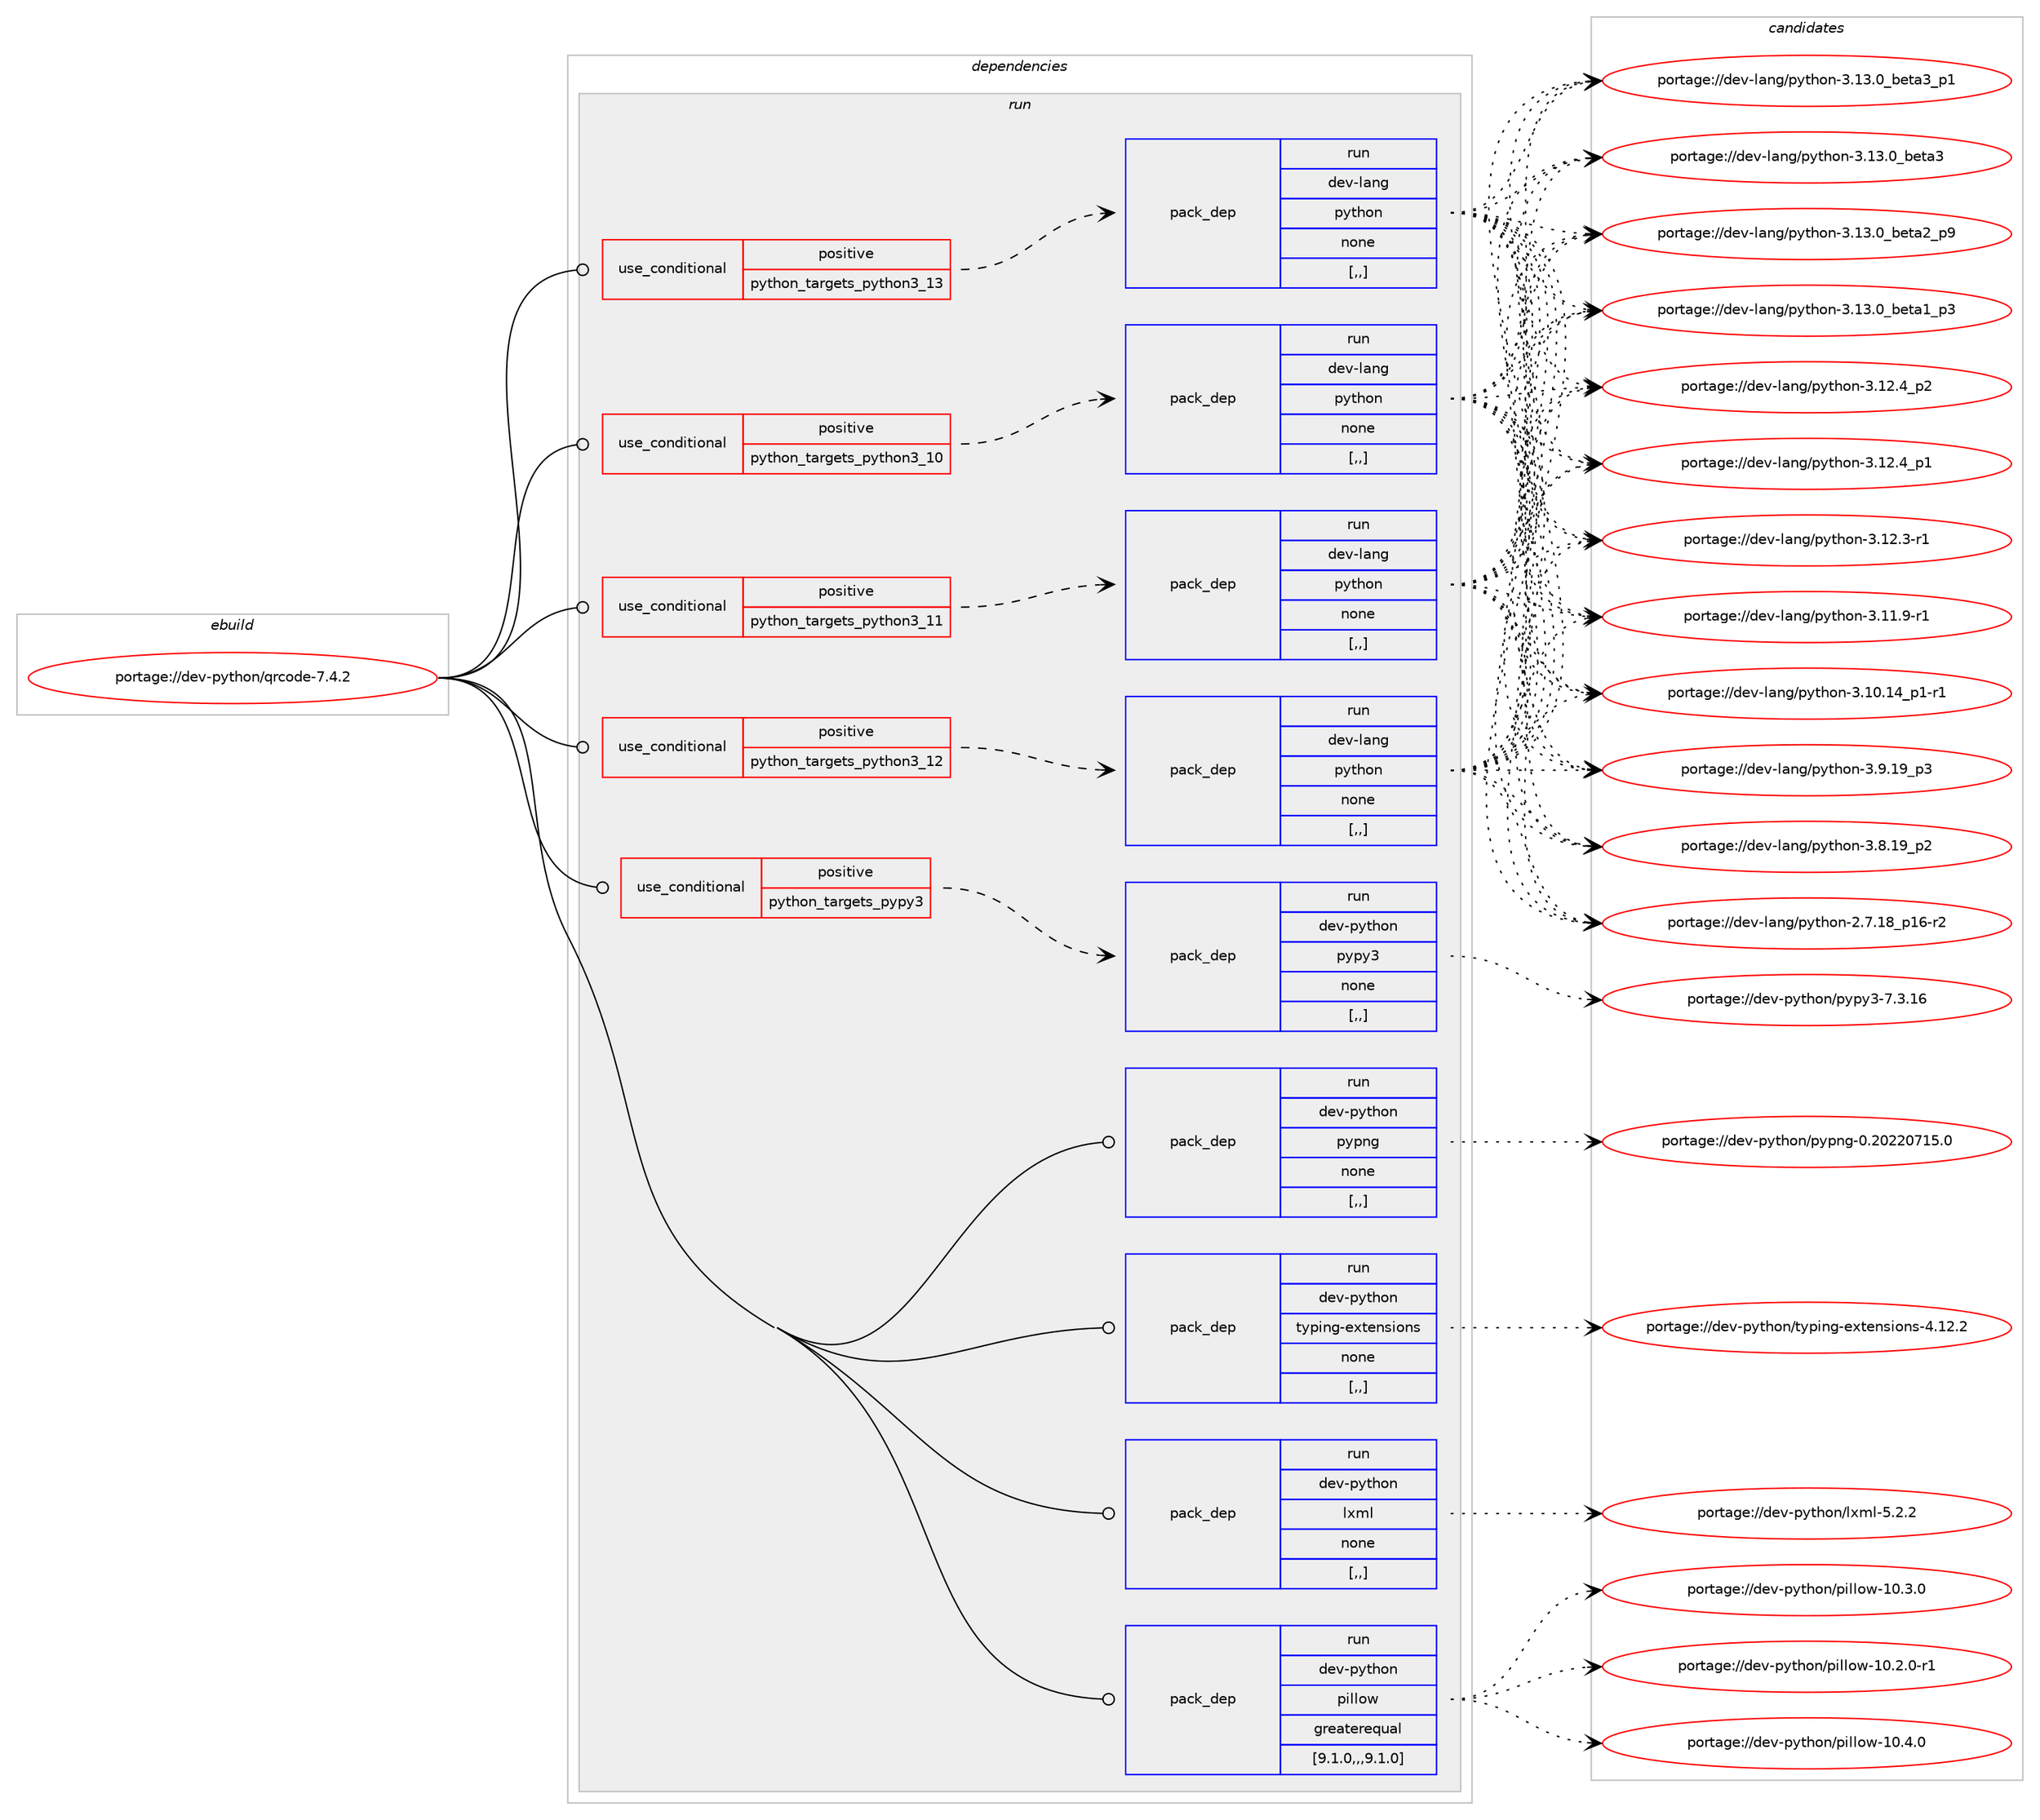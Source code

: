 digraph prolog {

# *************
# Graph options
# *************

newrank=true;
concentrate=true;
compound=true;
graph [rankdir=LR,fontname=Helvetica,fontsize=10,ranksep=1.5];#, ranksep=2.5, nodesep=0.2];
edge  [arrowhead=vee];
node  [fontname=Helvetica,fontsize=10];

# **********
# The ebuild
# **********

subgraph cluster_leftcol {
color=gray;
label=<<i>ebuild</i>>;
id [label="portage://dev-python/qrcode-7.4.2", color=red, width=4, href="../dev-python/qrcode-7.4.2.svg"];
}

# ****************
# The dependencies
# ****************

subgraph cluster_midcol {
color=gray;
label=<<i>dependencies</i>>;
subgraph cluster_compile {
fillcolor="#eeeeee";
style=filled;
label=<<i>compile</i>>;
}
subgraph cluster_compileandrun {
fillcolor="#eeeeee";
style=filled;
label=<<i>compile and run</i>>;
}
subgraph cluster_run {
fillcolor="#eeeeee";
style=filled;
label=<<i>run</i>>;
subgraph cond38579 {
dependency160795 [label=<<TABLE BORDER="0" CELLBORDER="1" CELLSPACING="0" CELLPADDING="4"><TR><TD ROWSPAN="3" CELLPADDING="10">use_conditional</TD></TR><TR><TD>positive</TD></TR><TR><TD>python_targets_pypy3</TD></TR></TABLE>>, shape=none, color=red];
subgraph pack120944 {
dependency160796 [label=<<TABLE BORDER="0" CELLBORDER="1" CELLSPACING="0" CELLPADDING="4" WIDTH="220"><TR><TD ROWSPAN="6" CELLPADDING="30">pack_dep</TD></TR><TR><TD WIDTH="110">run</TD></TR><TR><TD>dev-python</TD></TR><TR><TD>pypy3</TD></TR><TR><TD>none</TD></TR><TR><TD>[,,]</TD></TR></TABLE>>, shape=none, color=blue];
}
dependency160795:e -> dependency160796:w [weight=20,style="dashed",arrowhead="vee"];
}
id:e -> dependency160795:w [weight=20,style="solid",arrowhead="odot"];
subgraph cond38580 {
dependency160797 [label=<<TABLE BORDER="0" CELLBORDER="1" CELLSPACING="0" CELLPADDING="4"><TR><TD ROWSPAN="3" CELLPADDING="10">use_conditional</TD></TR><TR><TD>positive</TD></TR><TR><TD>python_targets_python3_10</TD></TR></TABLE>>, shape=none, color=red];
subgraph pack120945 {
dependency160798 [label=<<TABLE BORDER="0" CELLBORDER="1" CELLSPACING="0" CELLPADDING="4" WIDTH="220"><TR><TD ROWSPAN="6" CELLPADDING="30">pack_dep</TD></TR><TR><TD WIDTH="110">run</TD></TR><TR><TD>dev-lang</TD></TR><TR><TD>python</TD></TR><TR><TD>none</TD></TR><TR><TD>[,,]</TD></TR></TABLE>>, shape=none, color=blue];
}
dependency160797:e -> dependency160798:w [weight=20,style="dashed",arrowhead="vee"];
}
id:e -> dependency160797:w [weight=20,style="solid",arrowhead="odot"];
subgraph cond38581 {
dependency160799 [label=<<TABLE BORDER="0" CELLBORDER="1" CELLSPACING="0" CELLPADDING="4"><TR><TD ROWSPAN="3" CELLPADDING="10">use_conditional</TD></TR><TR><TD>positive</TD></TR><TR><TD>python_targets_python3_11</TD></TR></TABLE>>, shape=none, color=red];
subgraph pack120946 {
dependency160800 [label=<<TABLE BORDER="0" CELLBORDER="1" CELLSPACING="0" CELLPADDING="4" WIDTH="220"><TR><TD ROWSPAN="6" CELLPADDING="30">pack_dep</TD></TR><TR><TD WIDTH="110">run</TD></TR><TR><TD>dev-lang</TD></TR><TR><TD>python</TD></TR><TR><TD>none</TD></TR><TR><TD>[,,]</TD></TR></TABLE>>, shape=none, color=blue];
}
dependency160799:e -> dependency160800:w [weight=20,style="dashed",arrowhead="vee"];
}
id:e -> dependency160799:w [weight=20,style="solid",arrowhead="odot"];
subgraph cond38582 {
dependency160801 [label=<<TABLE BORDER="0" CELLBORDER="1" CELLSPACING="0" CELLPADDING="4"><TR><TD ROWSPAN="3" CELLPADDING="10">use_conditional</TD></TR><TR><TD>positive</TD></TR><TR><TD>python_targets_python3_12</TD></TR></TABLE>>, shape=none, color=red];
subgraph pack120947 {
dependency160802 [label=<<TABLE BORDER="0" CELLBORDER="1" CELLSPACING="0" CELLPADDING="4" WIDTH="220"><TR><TD ROWSPAN="6" CELLPADDING="30">pack_dep</TD></TR><TR><TD WIDTH="110">run</TD></TR><TR><TD>dev-lang</TD></TR><TR><TD>python</TD></TR><TR><TD>none</TD></TR><TR><TD>[,,]</TD></TR></TABLE>>, shape=none, color=blue];
}
dependency160801:e -> dependency160802:w [weight=20,style="dashed",arrowhead="vee"];
}
id:e -> dependency160801:w [weight=20,style="solid",arrowhead="odot"];
subgraph cond38583 {
dependency160803 [label=<<TABLE BORDER="0" CELLBORDER="1" CELLSPACING="0" CELLPADDING="4"><TR><TD ROWSPAN="3" CELLPADDING="10">use_conditional</TD></TR><TR><TD>positive</TD></TR><TR><TD>python_targets_python3_13</TD></TR></TABLE>>, shape=none, color=red];
subgraph pack120948 {
dependency160804 [label=<<TABLE BORDER="0" CELLBORDER="1" CELLSPACING="0" CELLPADDING="4" WIDTH="220"><TR><TD ROWSPAN="6" CELLPADDING="30">pack_dep</TD></TR><TR><TD WIDTH="110">run</TD></TR><TR><TD>dev-lang</TD></TR><TR><TD>python</TD></TR><TR><TD>none</TD></TR><TR><TD>[,,]</TD></TR></TABLE>>, shape=none, color=blue];
}
dependency160803:e -> dependency160804:w [weight=20,style="dashed",arrowhead="vee"];
}
id:e -> dependency160803:w [weight=20,style="solid",arrowhead="odot"];
subgraph pack120949 {
dependency160805 [label=<<TABLE BORDER="0" CELLBORDER="1" CELLSPACING="0" CELLPADDING="4" WIDTH="220"><TR><TD ROWSPAN="6" CELLPADDING="30">pack_dep</TD></TR><TR><TD WIDTH="110">run</TD></TR><TR><TD>dev-python</TD></TR><TR><TD>lxml</TD></TR><TR><TD>none</TD></TR><TR><TD>[,,]</TD></TR></TABLE>>, shape=none, color=blue];
}
id:e -> dependency160805:w [weight=20,style="solid",arrowhead="odot"];
subgraph pack120950 {
dependency160806 [label=<<TABLE BORDER="0" CELLBORDER="1" CELLSPACING="0" CELLPADDING="4" WIDTH="220"><TR><TD ROWSPAN="6" CELLPADDING="30">pack_dep</TD></TR><TR><TD WIDTH="110">run</TD></TR><TR><TD>dev-python</TD></TR><TR><TD>pillow</TD></TR><TR><TD>greaterequal</TD></TR><TR><TD>[9.1.0,,,9.1.0]</TD></TR></TABLE>>, shape=none, color=blue];
}
id:e -> dependency160806:w [weight=20,style="solid",arrowhead="odot"];
subgraph pack120951 {
dependency160807 [label=<<TABLE BORDER="0" CELLBORDER="1" CELLSPACING="0" CELLPADDING="4" WIDTH="220"><TR><TD ROWSPAN="6" CELLPADDING="30">pack_dep</TD></TR><TR><TD WIDTH="110">run</TD></TR><TR><TD>dev-python</TD></TR><TR><TD>pypng</TD></TR><TR><TD>none</TD></TR><TR><TD>[,,]</TD></TR></TABLE>>, shape=none, color=blue];
}
id:e -> dependency160807:w [weight=20,style="solid",arrowhead="odot"];
subgraph pack120952 {
dependency160808 [label=<<TABLE BORDER="0" CELLBORDER="1" CELLSPACING="0" CELLPADDING="4" WIDTH="220"><TR><TD ROWSPAN="6" CELLPADDING="30">pack_dep</TD></TR><TR><TD WIDTH="110">run</TD></TR><TR><TD>dev-python</TD></TR><TR><TD>typing-extensions</TD></TR><TR><TD>none</TD></TR><TR><TD>[,,]</TD></TR></TABLE>>, shape=none, color=blue];
}
id:e -> dependency160808:w [weight=20,style="solid",arrowhead="odot"];
}
}

# **************
# The candidates
# **************

subgraph cluster_choices {
rank=same;
color=gray;
label=<<i>candidates</i>>;

subgraph choice120944 {
color=black;
nodesep=1;
choice10010111845112121116104111110471121211121215145554651464954 [label="portage://dev-python/pypy3-7.3.16", color=red, width=4,href="../dev-python/pypy3-7.3.16.svg"];
dependency160796:e -> choice10010111845112121116104111110471121211121215145554651464954:w [style=dotted,weight="100"];
}
subgraph choice120945 {
color=black;
nodesep=1;
choice10010111845108971101034711212111610411111045514649514648959810111697519511249 [label="portage://dev-lang/python-3.13.0_beta3_p1", color=red, width=4,href="../dev-lang/python-3.13.0_beta3_p1.svg"];
choice1001011184510897110103471121211161041111104551464951464895981011169751 [label="portage://dev-lang/python-3.13.0_beta3", color=red, width=4,href="../dev-lang/python-3.13.0_beta3.svg"];
choice10010111845108971101034711212111610411111045514649514648959810111697509511257 [label="portage://dev-lang/python-3.13.0_beta2_p9", color=red, width=4,href="../dev-lang/python-3.13.0_beta2_p9.svg"];
choice10010111845108971101034711212111610411111045514649514648959810111697499511251 [label="portage://dev-lang/python-3.13.0_beta1_p3", color=red, width=4,href="../dev-lang/python-3.13.0_beta1_p3.svg"];
choice100101118451089711010347112121116104111110455146495046529511250 [label="portage://dev-lang/python-3.12.4_p2", color=red, width=4,href="../dev-lang/python-3.12.4_p2.svg"];
choice100101118451089711010347112121116104111110455146495046529511249 [label="portage://dev-lang/python-3.12.4_p1", color=red, width=4,href="../dev-lang/python-3.12.4_p1.svg"];
choice100101118451089711010347112121116104111110455146495046514511449 [label="portage://dev-lang/python-3.12.3-r1", color=red, width=4,href="../dev-lang/python-3.12.3-r1.svg"];
choice100101118451089711010347112121116104111110455146494946574511449 [label="portage://dev-lang/python-3.11.9-r1", color=red, width=4,href="../dev-lang/python-3.11.9-r1.svg"];
choice100101118451089711010347112121116104111110455146494846495295112494511449 [label="portage://dev-lang/python-3.10.14_p1-r1", color=red, width=4,href="../dev-lang/python-3.10.14_p1-r1.svg"];
choice100101118451089711010347112121116104111110455146574649579511251 [label="portage://dev-lang/python-3.9.19_p3", color=red, width=4,href="../dev-lang/python-3.9.19_p3.svg"];
choice100101118451089711010347112121116104111110455146564649579511250 [label="portage://dev-lang/python-3.8.19_p2", color=red, width=4,href="../dev-lang/python-3.8.19_p2.svg"];
choice100101118451089711010347112121116104111110455046554649569511249544511450 [label="portage://dev-lang/python-2.7.18_p16-r2", color=red, width=4,href="../dev-lang/python-2.7.18_p16-r2.svg"];
dependency160798:e -> choice10010111845108971101034711212111610411111045514649514648959810111697519511249:w [style=dotted,weight="100"];
dependency160798:e -> choice1001011184510897110103471121211161041111104551464951464895981011169751:w [style=dotted,weight="100"];
dependency160798:e -> choice10010111845108971101034711212111610411111045514649514648959810111697509511257:w [style=dotted,weight="100"];
dependency160798:e -> choice10010111845108971101034711212111610411111045514649514648959810111697499511251:w [style=dotted,weight="100"];
dependency160798:e -> choice100101118451089711010347112121116104111110455146495046529511250:w [style=dotted,weight="100"];
dependency160798:e -> choice100101118451089711010347112121116104111110455146495046529511249:w [style=dotted,weight="100"];
dependency160798:e -> choice100101118451089711010347112121116104111110455146495046514511449:w [style=dotted,weight="100"];
dependency160798:e -> choice100101118451089711010347112121116104111110455146494946574511449:w [style=dotted,weight="100"];
dependency160798:e -> choice100101118451089711010347112121116104111110455146494846495295112494511449:w [style=dotted,weight="100"];
dependency160798:e -> choice100101118451089711010347112121116104111110455146574649579511251:w [style=dotted,weight="100"];
dependency160798:e -> choice100101118451089711010347112121116104111110455146564649579511250:w [style=dotted,weight="100"];
dependency160798:e -> choice100101118451089711010347112121116104111110455046554649569511249544511450:w [style=dotted,weight="100"];
}
subgraph choice120946 {
color=black;
nodesep=1;
choice10010111845108971101034711212111610411111045514649514648959810111697519511249 [label="portage://dev-lang/python-3.13.0_beta3_p1", color=red, width=4,href="../dev-lang/python-3.13.0_beta3_p1.svg"];
choice1001011184510897110103471121211161041111104551464951464895981011169751 [label="portage://dev-lang/python-3.13.0_beta3", color=red, width=4,href="../dev-lang/python-3.13.0_beta3.svg"];
choice10010111845108971101034711212111610411111045514649514648959810111697509511257 [label="portage://dev-lang/python-3.13.0_beta2_p9", color=red, width=4,href="../dev-lang/python-3.13.0_beta2_p9.svg"];
choice10010111845108971101034711212111610411111045514649514648959810111697499511251 [label="portage://dev-lang/python-3.13.0_beta1_p3", color=red, width=4,href="../dev-lang/python-3.13.0_beta1_p3.svg"];
choice100101118451089711010347112121116104111110455146495046529511250 [label="portage://dev-lang/python-3.12.4_p2", color=red, width=4,href="../dev-lang/python-3.12.4_p2.svg"];
choice100101118451089711010347112121116104111110455146495046529511249 [label="portage://dev-lang/python-3.12.4_p1", color=red, width=4,href="../dev-lang/python-3.12.4_p1.svg"];
choice100101118451089711010347112121116104111110455146495046514511449 [label="portage://dev-lang/python-3.12.3-r1", color=red, width=4,href="../dev-lang/python-3.12.3-r1.svg"];
choice100101118451089711010347112121116104111110455146494946574511449 [label="portage://dev-lang/python-3.11.9-r1", color=red, width=4,href="../dev-lang/python-3.11.9-r1.svg"];
choice100101118451089711010347112121116104111110455146494846495295112494511449 [label="portage://dev-lang/python-3.10.14_p1-r1", color=red, width=4,href="../dev-lang/python-3.10.14_p1-r1.svg"];
choice100101118451089711010347112121116104111110455146574649579511251 [label="portage://dev-lang/python-3.9.19_p3", color=red, width=4,href="../dev-lang/python-3.9.19_p3.svg"];
choice100101118451089711010347112121116104111110455146564649579511250 [label="portage://dev-lang/python-3.8.19_p2", color=red, width=4,href="../dev-lang/python-3.8.19_p2.svg"];
choice100101118451089711010347112121116104111110455046554649569511249544511450 [label="portage://dev-lang/python-2.7.18_p16-r2", color=red, width=4,href="../dev-lang/python-2.7.18_p16-r2.svg"];
dependency160800:e -> choice10010111845108971101034711212111610411111045514649514648959810111697519511249:w [style=dotted,weight="100"];
dependency160800:e -> choice1001011184510897110103471121211161041111104551464951464895981011169751:w [style=dotted,weight="100"];
dependency160800:e -> choice10010111845108971101034711212111610411111045514649514648959810111697509511257:w [style=dotted,weight="100"];
dependency160800:e -> choice10010111845108971101034711212111610411111045514649514648959810111697499511251:w [style=dotted,weight="100"];
dependency160800:e -> choice100101118451089711010347112121116104111110455146495046529511250:w [style=dotted,weight="100"];
dependency160800:e -> choice100101118451089711010347112121116104111110455146495046529511249:w [style=dotted,weight="100"];
dependency160800:e -> choice100101118451089711010347112121116104111110455146495046514511449:w [style=dotted,weight="100"];
dependency160800:e -> choice100101118451089711010347112121116104111110455146494946574511449:w [style=dotted,weight="100"];
dependency160800:e -> choice100101118451089711010347112121116104111110455146494846495295112494511449:w [style=dotted,weight="100"];
dependency160800:e -> choice100101118451089711010347112121116104111110455146574649579511251:w [style=dotted,weight="100"];
dependency160800:e -> choice100101118451089711010347112121116104111110455146564649579511250:w [style=dotted,weight="100"];
dependency160800:e -> choice100101118451089711010347112121116104111110455046554649569511249544511450:w [style=dotted,weight="100"];
}
subgraph choice120947 {
color=black;
nodesep=1;
choice10010111845108971101034711212111610411111045514649514648959810111697519511249 [label="portage://dev-lang/python-3.13.0_beta3_p1", color=red, width=4,href="../dev-lang/python-3.13.0_beta3_p1.svg"];
choice1001011184510897110103471121211161041111104551464951464895981011169751 [label="portage://dev-lang/python-3.13.0_beta3", color=red, width=4,href="../dev-lang/python-3.13.0_beta3.svg"];
choice10010111845108971101034711212111610411111045514649514648959810111697509511257 [label="portage://dev-lang/python-3.13.0_beta2_p9", color=red, width=4,href="../dev-lang/python-3.13.0_beta2_p9.svg"];
choice10010111845108971101034711212111610411111045514649514648959810111697499511251 [label="portage://dev-lang/python-3.13.0_beta1_p3", color=red, width=4,href="../dev-lang/python-3.13.0_beta1_p3.svg"];
choice100101118451089711010347112121116104111110455146495046529511250 [label="portage://dev-lang/python-3.12.4_p2", color=red, width=4,href="../dev-lang/python-3.12.4_p2.svg"];
choice100101118451089711010347112121116104111110455146495046529511249 [label="portage://dev-lang/python-3.12.4_p1", color=red, width=4,href="../dev-lang/python-3.12.4_p1.svg"];
choice100101118451089711010347112121116104111110455146495046514511449 [label="portage://dev-lang/python-3.12.3-r1", color=red, width=4,href="../dev-lang/python-3.12.3-r1.svg"];
choice100101118451089711010347112121116104111110455146494946574511449 [label="portage://dev-lang/python-3.11.9-r1", color=red, width=4,href="../dev-lang/python-3.11.9-r1.svg"];
choice100101118451089711010347112121116104111110455146494846495295112494511449 [label="portage://dev-lang/python-3.10.14_p1-r1", color=red, width=4,href="../dev-lang/python-3.10.14_p1-r1.svg"];
choice100101118451089711010347112121116104111110455146574649579511251 [label="portage://dev-lang/python-3.9.19_p3", color=red, width=4,href="../dev-lang/python-3.9.19_p3.svg"];
choice100101118451089711010347112121116104111110455146564649579511250 [label="portage://dev-lang/python-3.8.19_p2", color=red, width=4,href="../dev-lang/python-3.8.19_p2.svg"];
choice100101118451089711010347112121116104111110455046554649569511249544511450 [label="portage://dev-lang/python-2.7.18_p16-r2", color=red, width=4,href="../dev-lang/python-2.7.18_p16-r2.svg"];
dependency160802:e -> choice10010111845108971101034711212111610411111045514649514648959810111697519511249:w [style=dotted,weight="100"];
dependency160802:e -> choice1001011184510897110103471121211161041111104551464951464895981011169751:w [style=dotted,weight="100"];
dependency160802:e -> choice10010111845108971101034711212111610411111045514649514648959810111697509511257:w [style=dotted,weight="100"];
dependency160802:e -> choice10010111845108971101034711212111610411111045514649514648959810111697499511251:w [style=dotted,weight="100"];
dependency160802:e -> choice100101118451089711010347112121116104111110455146495046529511250:w [style=dotted,weight="100"];
dependency160802:e -> choice100101118451089711010347112121116104111110455146495046529511249:w [style=dotted,weight="100"];
dependency160802:e -> choice100101118451089711010347112121116104111110455146495046514511449:w [style=dotted,weight="100"];
dependency160802:e -> choice100101118451089711010347112121116104111110455146494946574511449:w [style=dotted,weight="100"];
dependency160802:e -> choice100101118451089711010347112121116104111110455146494846495295112494511449:w [style=dotted,weight="100"];
dependency160802:e -> choice100101118451089711010347112121116104111110455146574649579511251:w [style=dotted,weight="100"];
dependency160802:e -> choice100101118451089711010347112121116104111110455146564649579511250:w [style=dotted,weight="100"];
dependency160802:e -> choice100101118451089711010347112121116104111110455046554649569511249544511450:w [style=dotted,weight="100"];
}
subgraph choice120948 {
color=black;
nodesep=1;
choice10010111845108971101034711212111610411111045514649514648959810111697519511249 [label="portage://dev-lang/python-3.13.0_beta3_p1", color=red, width=4,href="../dev-lang/python-3.13.0_beta3_p1.svg"];
choice1001011184510897110103471121211161041111104551464951464895981011169751 [label="portage://dev-lang/python-3.13.0_beta3", color=red, width=4,href="../dev-lang/python-3.13.0_beta3.svg"];
choice10010111845108971101034711212111610411111045514649514648959810111697509511257 [label="portage://dev-lang/python-3.13.0_beta2_p9", color=red, width=4,href="../dev-lang/python-3.13.0_beta2_p9.svg"];
choice10010111845108971101034711212111610411111045514649514648959810111697499511251 [label="portage://dev-lang/python-3.13.0_beta1_p3", color=red, width=4,href="../dev-lang/python-3.13.0_beta1_p3.svg"];
choice100101118451089711010347112121116104111110455146495046529511250 [label="portage://dev-lang/python-3.12.4_p2", color=red, width=4,href="../dev-lang/python-3.12.4_p2.svg"];
choice100101118451089711010347112121116104111110455146495046529511249 [label="portage://dev-lang/python-3.12.4_p1", color=red, width=4,href="../dev-lang/python-3.12.4_p1.svg"];
choice100101118451089711010347112121116104111110455146495046514511449 [label="portage://dev-lang/python-3.12.3-r1", color=red, width=4,href="../dev-lang/python-3.12.3-r1.svg"];
choice100101118451089711010347112121116104111110455146494946574511449 [label="portage://dev-lang/python-3.11.9-r1", color=red, width=4,href="../dev-lang/python-3.11.9-r1.svg"];
choice100101118451089711010347112121116104111110455146494846495295112494511449 [label="portage://dev-lang/python-3.10.14_p1-r1", color=red, width=4,href="../dev-lang/python-3.10.14_p1-r1.svg"];
choice100101118451089711010347112121116104111110455146574649579511251 [label="portage://dev-lang/python-3.9.19_p3", color=red, width=4,href="../dev-lang/python-3.9.19_p3.svg"];
choice100101118451089711010347112121116104111110455146564649579511250 [label="portage://dev-lang/python-3.8.19_p2", color=red, width=4,href="../dev-lang/python-3.8.19_p2.svg"];
choice100101118451089711010347112121116104111110455046554649569511249544511450 [label="portage://dev-lang/python-2.7.18_p16-r2", color=red, width=4,href="../dev-lang/python-2.7.18_p16-r2.svg"];
dependency160804:e -> choice10010111845108971101034711212111610411111045514649514648959810111697519511249:w [style=dotted,weight="100"];
dependency160804:e -> choice1001011184510897110103471121211161041111104551464951464895981011169751:w [style=dotted,weight="100"];
dependency160804:e -> choice10010111845108971101034711212111610411111045514649514648959810111697509511257:w [style=dotted,weight="100"];
dependency160804:e -> choice10010111845108971101034711212111610411111045514649514648959810111697499511251:w [style=dotted,weight="100"];
dependency160804:e -> choice100101118451089711010347112121116104111110455146495046529511250:w [style=dotted,weight="100"];
dependency160804:e -> choice100101118451089711010347112121116104111110455146495046529511249:w [style=dotted,weight="100"];
dependency160804:e -> choice100101118451089711010347112121116104111110455146495046514511449:w [style=dotted,weight="100"];
dependency160804:e -> choice100101118451089711010347112121116104111110455146494946574511449:w [style=dotted,weight="100"];
dependency160804:e -> choice100101118451089711010347112121116104111110455146494846495295112494511449:w [style=dotted,weight="100"];
dependency160804:e -> choice100101118451089711010347112121116104111110455146574649579511251:w [style=dotted,weight="100"];
dependency160804:e -> choice100101118451089711010347112121116104111110455146564649579511250:w [style=dotted,weight="100"];
dependency160804:e -> choice100101118451089711010347112121116104111110455046554649569511249544511450:w [style=dotted,weight="100"];
}
subgraph choice120949 {
color=black;
nodesep=1;
choice1001011184511212111610411111047108120109108455346504650 [label="portage://dev-python/lxml-5.2.2", color=red, width=4,href="../dev-python/lxml-5.2.2.svg"];
dependency160805:e -> choice1001011184511212111610411111047108120109108455346504650:w [style=dotted,weight="100"];
}
subgraph choice120950 {
color=black;
nodesep=1;
choice100101118451121211161041111104711210510810811111945494846524648 [label="portage://dev-python/pillow-10.4.0", color=red, width=4,href="../dev-python/pillow-10.4.0.svg"];
choice100101118451121211161041111104711210510810811111945494846514648 [label="portage://dev-python/pillow-10.3.0", color=red, width=4,href="../dev-python/pillow-10.3.0.svg"];
choice1001011184511212111610411111047112105108108111119454948465046484511449 [label="portage://dev-python/pillow-10.2.0-r1", color=red, width=4,href="../dev-python/pillow-10.2.0-r1.svg"];
dependency160806:e -> choice100101118451121211161041111104711210510810811111945494846524648:w [style=dotted,weight="100"];
dependency160806:e -> choice100101118451121211161041111104711210510810811111945494846514648:w [style=dotted,weight="100"];
dependency160806:e -> choice1001011184511212111610411111047112105108108111119454948465046484511449:w [style=dotted,weight="100"];
}
subgraph choice120951 {
color=black;
nodesep=1;
choice100101118451121211161041111104711212111211010345484650485050485549534648 [label="portage://dev-python/pypng-0.20220715.0", color=red, width=4,href="../dev-python/pypng-0.20220715.0.svg"];
dependency160807:e -> choice100101118451121211161041111104711212111211010345484650485050485549534648:w [style=dotted,weight="100"];
}
subgraph choice120952 {
color=black;
nodesep=1;
choice10010111845112121116104111110471161211121051101034510112011610111011510511111011545524649504650 [label="portage://dev-python/typing-extensions-4.12.2", color=red, width=4,href="../dev-python/typing-extensions-4.12.2.svg"];
dependency160808:e -> choice10010111845112121116104111110471161211121051101034510112011610111011510511111011545524649504650:w [style=dotted,weight="100"];
}
}

}
